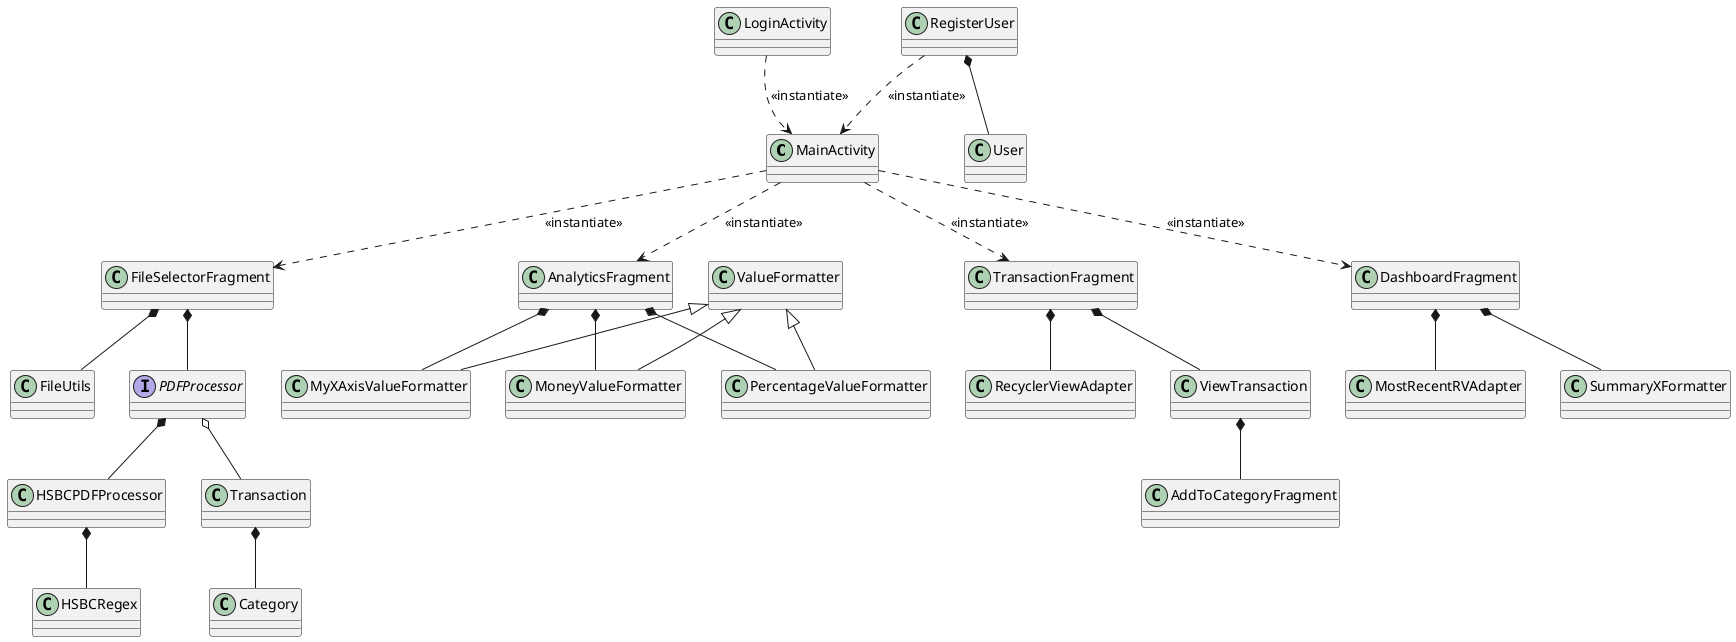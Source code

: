 @startuml

class MainActivity
class RegisterUser
class LoginActivity
class Transaction
class User
class FileSelectorFragment
class FileUtils
class HSBCRegex
interface PDFProcessor
class HSBCPDFProcessor
class AnalyticsFragment
'class MainActivity
class RecyclerViewAdapter
class TransactionFragment
class ViewTransaction
class MyXAxisValueFormatter

class DashboardFragment
class AddToCategoryFragment
class MostRecentRVAdapter
class MoneyValueFormatter
class ValueFormatter
class PercentageValueFormatter
class ViewTransaction
class SummaryXFormatter
class Category

LoginActivity ..> MainActivity : <<instantiate>>

RegisterUser ..> MainActivity : <<instantiate>>
RegisterUser *-- User

MainActivity ..> TransactionFragment : <<instantiate>>
MainActivity ..> AnalyticsFragment : <<instantiate>>
MainActivity ..> FileSelectorFragment : <<instantiate>>
MainActivity ..> DashboardFragment : <<instantiate>>

PDFProcessor o-- Transaction
PDFProcessor *-- HSBCPDFProcessor

FileSelectorFragment *-- PDFProcessor
FileSelectorFragment *-- FileUtils

HSBCPDFProcessor *-- HSBCRegex

TransactionFragment *-- RecyclerViewAdapter
TransactionFragment *-- ViewTransaction


ViewTransaction *-- AddToCategoryFragment

DashboardFragment *-- SummaryXFormatter
DashboardFragment *-- MostRecentRVAdapter

Transaction *-- Category

AnalyticsFragment *-- MoneyValueFormatter
AnalyticsFragment *-- PercentageValueFormatter
AnalyticsFragment *-- MyXAxisValueFormatter

ValueFormatter <|-- MoneyValueFormatter
ValueFormatter <|-- PercentageValueFormatter
ValueFormatter <|-- MyXAxisValueFormatter





@enduml